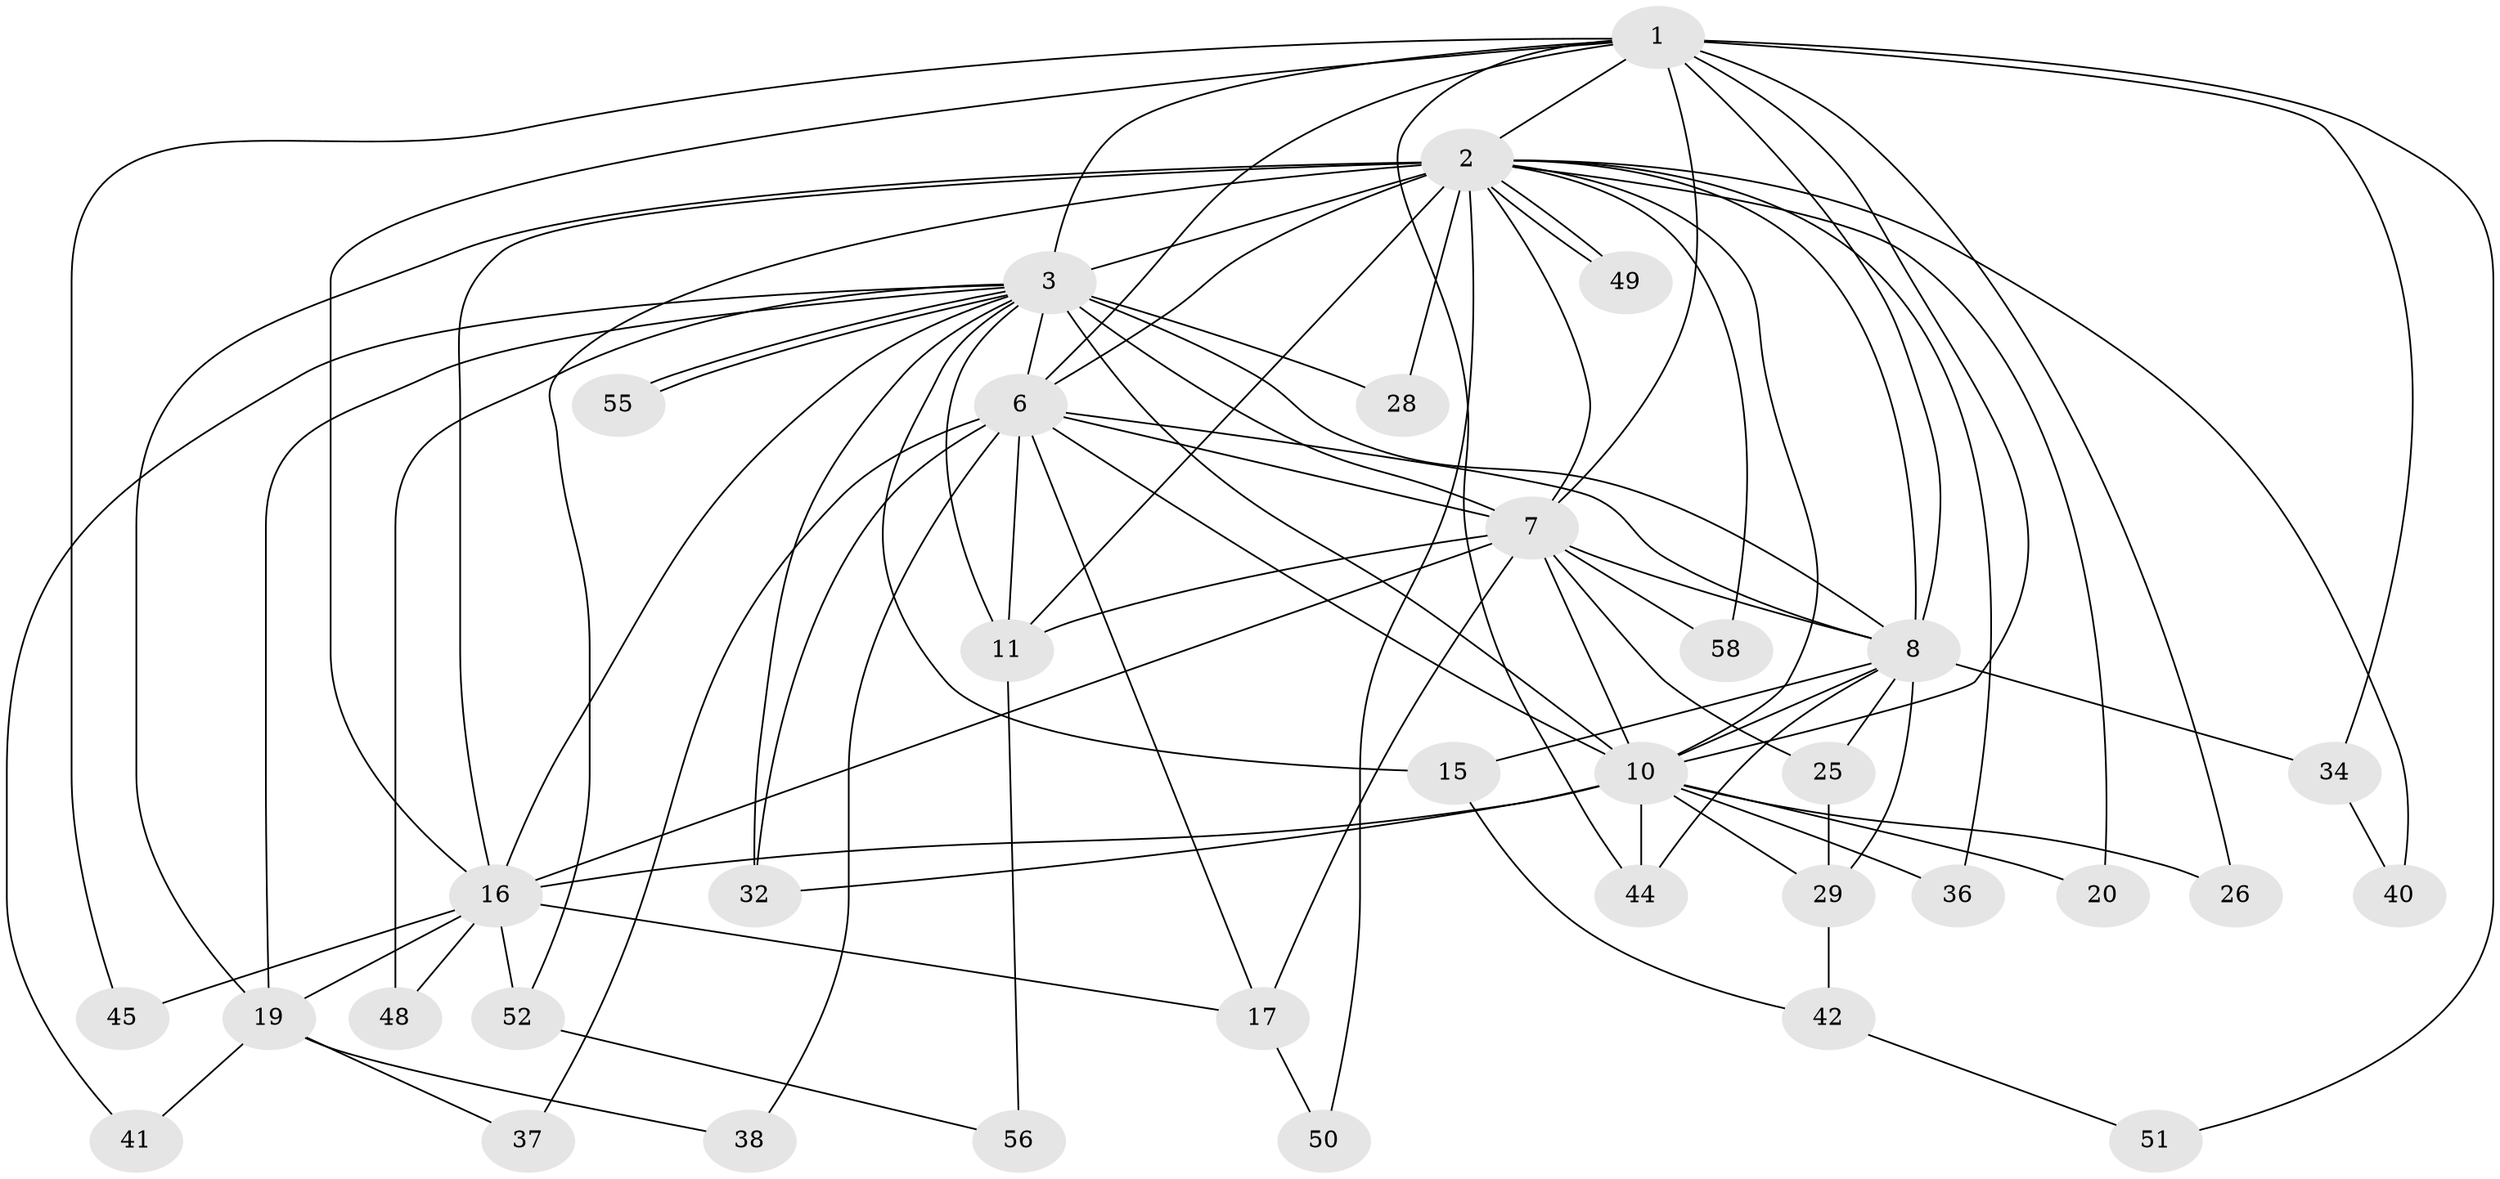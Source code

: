 // original degree distribution, {17: 0.014285714285714285, 20: 0.02857142857142857, 12: 0.02857142857142857, 15: 0.04285714285714286, 16: 0.014285714285714285, 14: 0.02857142857142857, 4: 0.14285714285714285, 3: 0.14285714285714285, 5: 0.014285714285714285, 2: 0.5142857142857142, 6: 0.014285714285714285, 7: 0.014285714285714285}
// Generated by graph-tools (version 1.1) at 2025/17/03/04/25 18:17:27]
// undirected, 35 vertices, 87 edges
graph export_dot {
graph [start="1"]
  node [color=gray90,style=filled];
  1 [super="+13+33"];
  2 [super="+9+24+63"];
  3 [super="+4"];
  6;
  7;
  8 [super="+67+68+21+39+47+35"];
  10 [super="+22+14"];
  11 [super="+12"];
  15;
  16 [super="+18+43+31+46+66"];
  17 [super="+59"];
  19;
  20;
  25;
  26;
  28;
  29;
  32;
  34;
  36;
  37;
  38;
  40 [super="+65"];
  41;
  42;
  44;
  45;
  48;
  49;
  50;
  51;
  52 [super="+62"];
  55;
  56;
  58;
  1 -- 2 [weight=3];
  1 -- 3 [weight=3];
  1 -- 6;
  1 -- 7;
  1 -- 8 [weight=3];
  1 -- 10 [weight=2];
  1 -- 26;
  1 -- 34 [weight=2];
  1 -- 44;
  1 -- 45;
  1 -- 51;
  1 -- 16;
  2 -- 3 [weight=9];
  2 -- 6 [weight=2];
  2 -- 7 [weight=2];
  2 -- 8 [weight=3];
  2 -- 10 [weight=2];
  2 -- 19;
  2 -- 49;
  2 -- 49;
  2 -- 50;
  2 -- 58;
  2 -- 40 [weight=2];
  2 -- 16 [weight=2];
  2 -- 20;
  2 -- 52;
  2 -- 28;
  2 -- 11;
  2 -- 36;
  3 -- 6 [weight=3];
  3 -- 7 [weight=3];
  3 -- 8 [weight=4];
  3 -- 10 [weight=5];
  3 -- 48;
  3 -- 55;
  3 -- 55;
  3 -- 32;
  3 -- 41;
  3 -- 11;
  3 -- 15;
  3 -- 16 [weight=2];
  3 -- 19;
  3 -- 28;
  6 -- 7;
  6 -- 8;
  6 -- 10;
  6 -- 11;
  6 -- 17;
  6 -- 32;
  6 -- 37;
  6 -- 38;
  7 -- 8;
  7 -- 10;
  7 -- 11;
  7 -- 25;
  7 -- 58;
  7 -- 16 [weight=2];
  7 -- 17;
  8 -- 10;
  8 -- 15 [weight=2];
  8 -- 25;
  8 -- 34;
  8 -- 44;
  8 -- 29;
  10 -- 20;
  10 -- 36;
  10 -- 29;
  10 -- 44;
  10 -- 32;
  10 -- 26;
  10 -- 16;
  11 -- 56;
  15 -- 42;
  16 -- 17;
  16 -- 19;
  16 -- 45;
  16 -- 48;
  16 -- 52 [weight=3];
  17 -- 50;
  19 -- 37;
  19 -- 38;
  19 -- 41;
  25 -- 29;
  29 -- 42;
  34 -- 40;
  42 -- 51;
  52 -- 56;
}
